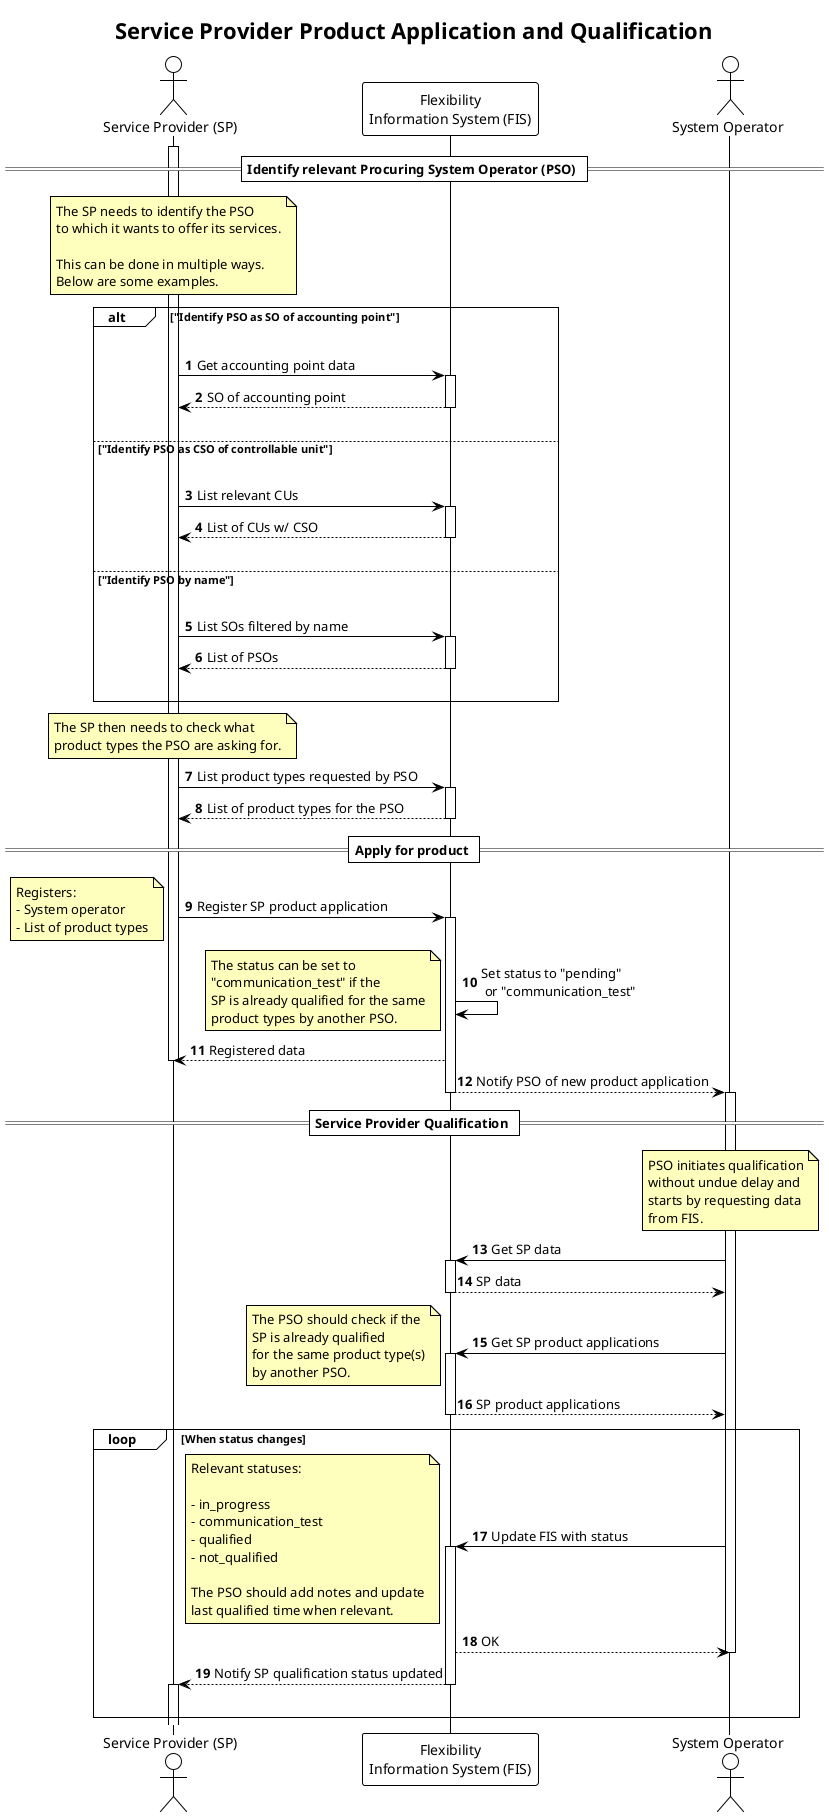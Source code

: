 @startuml service_provider_product_application

!theme plain

title Service Provider Product Application and Qualification

autonumber
skinparam note {
    BackgroundColor #FFFFBD
}

actor "Service Provider (SP)" as SP
participant "Flexibility\nInformation System (FIS)" as FIS
actor "System Operator" as SO

== Identify relevant Procuring System Operator (PSO) ==

activate SP

note over SP
    The SP needs to identify the PSO
    to which it wants to offer its services.

    This can be done in multiple ways.
    Below are some examples.
end note

alt "Identify PSO as SO of accounting point"
    |||
    SP -> FIS: Get accounting point data
    activate FIS
    FIS --> SP: SO of accounting point
    deactivate FIS
    |||
else "Identify PSO as CSO of controllable unit"
    |||
    SP -> FIS: List relevant CUs
    activate FIS
    FIS --> SP: List of CUs w/ CSO
    deactivate FIS
    |||
else "Identify PSO by name"
    |||
    SP -> FIS: List SOs filtered by name
    activate FIS
    FIS --> SP: List of PSOs
    deactivate FIS
    |||
end

note over SP
    The SP then needs to check what
    product types the PSO are asking for.
end note

SP -> FIS: List product types requested by PSO
activate FIS
FIS --> SP: List of product types for the PSO
deactivate FIS

== Apply for product ==

SP -> FIS: Register SP product application

note left
    Registers:
    - System operator
    - List of product types
end note

activate FIS
FIS -> FIS: Set status to "pending"\n or "communication_test"
note left
    The status can be set to
    "communication_test" if the
    SP is already qualified for the same
    product types by another PSO.
end note
FIS --> SP: Registered data
deactivate SP
FIS --> SO: Notify PSO of new product application
deactivate FIS
activate SO

== Service Provider Qualification ==

note over SO
    PSO initiates qualification
    without undue delay and
    starts by requesting data
    from FIS.
end note

SO -> FIS: Get SP data
activate FIS
FIS --> SO: SP data
deactivate FIS

SO -> FIS: Get SP product applications
note left
    The PSO should check if the
    SP is already qualified
    for the same product type(s)
    by another PSO.
end note
activate FIS
FIS --> SO: SP product applications
deactivate FIS

loop When status changes
    SO -> FIS: Update FIS with status
    note left
        Relevant statuses:

        - in_progress
        - communication_test
        - qualified
        - not_qualified

        The PSO should add notes and update
        last qualified time when relevant.
    end note
    activate FIS
    FIS --> SO: OK

    deactivate SO
    FIS --> SP: Notify SP qualification status updated
    deactivate FIS
    activate SP
    |||
end


@enduml

